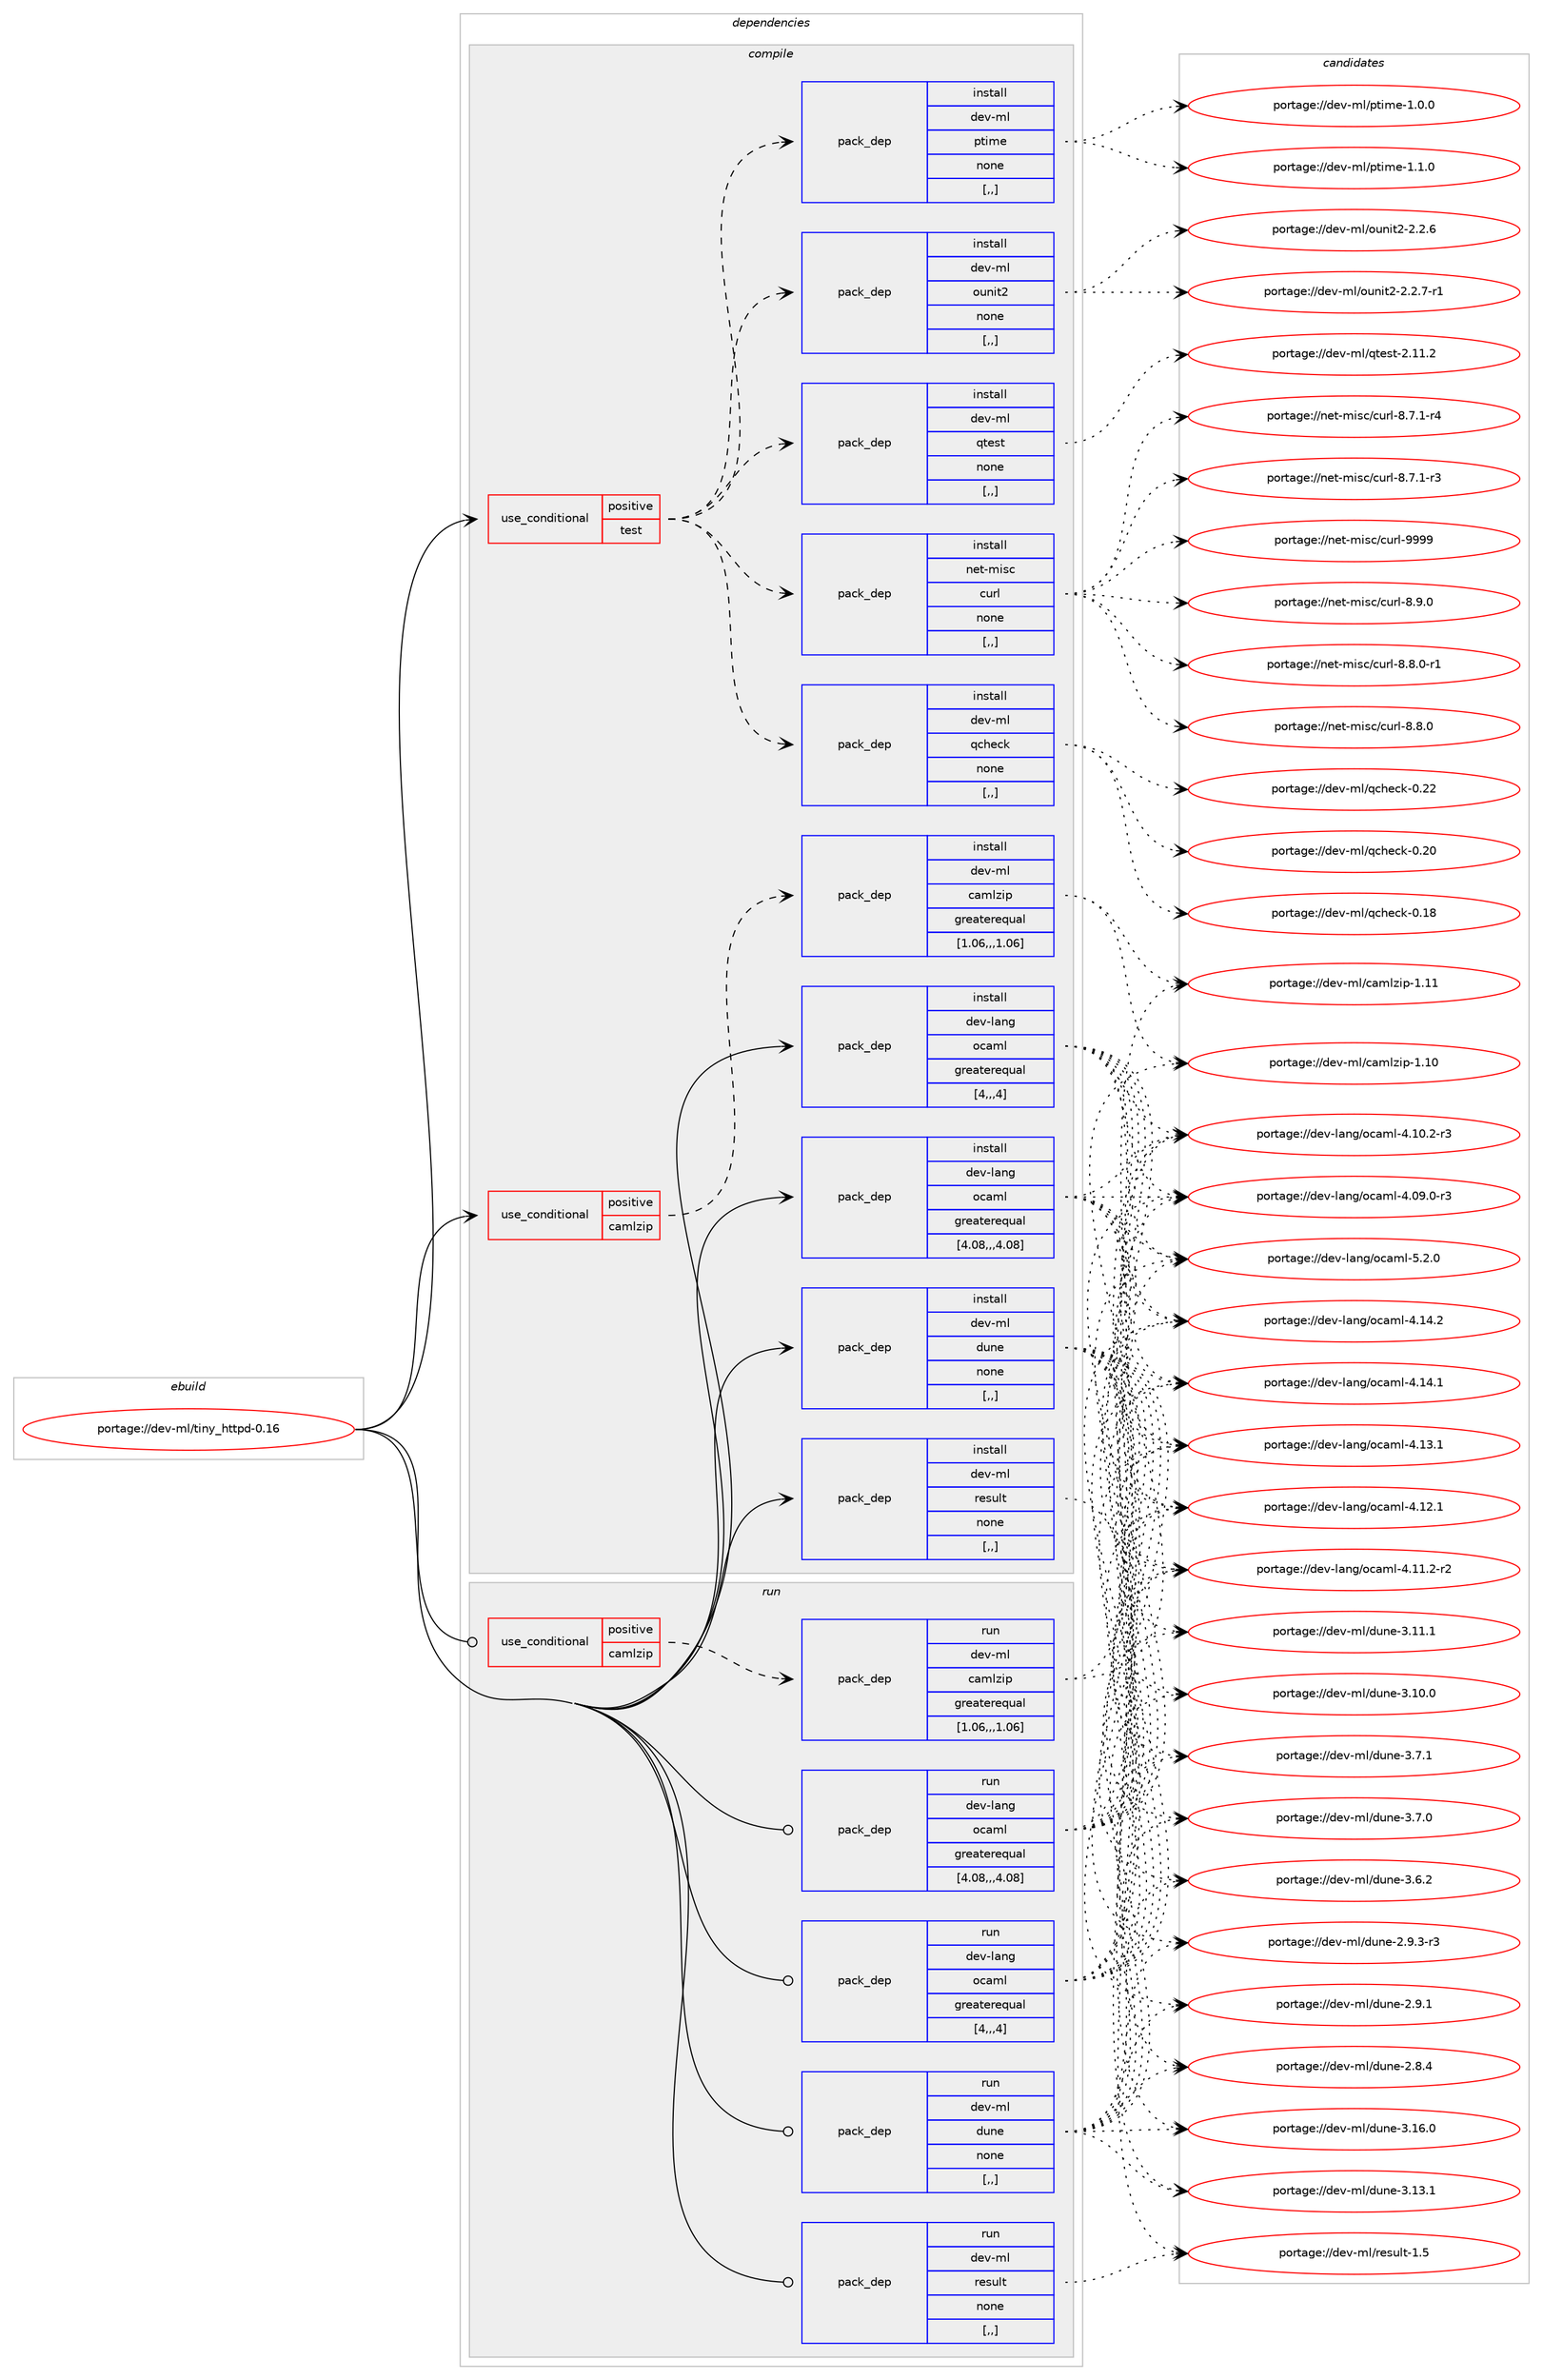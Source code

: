 digraph prolog {

# *************
# Graph options
# *************

newrank=true;
concentrate=true;
compound=true;
graph [rankdir=LR,fontname=Helvetica,fontsize=10,ranksep=1.5];#, ranksep=2.5, nodesep=0.2];
edge  [arrowhead=vee];
node  [fontname=Helvetica,fontsize=10];

# **********
# The ebuild
# **********

subgraph cluster_leftcol {
color=gray;
label=<<i>ebuild</i>>;
id [label="portage://dev-ml/tiny_httpd-0.16", color=red, width=4, href="../dev-ml/tiny_httpd-0.16.svg"];
}

# ****************
# The dependencies
# ****************

subgraph cluster_midcol {
color=gray;
label=<<i>dependencies</i>>;
subgraph cluster_compile {
fillcolor="#eeeeee";
style=filled;
label=<<i>compile</i>>;
subgraph cond29779 {
dependency125363 [label=<<TABLE BORDER="0" CELLBORDER="1" CELLSPACING="0" CELLPADDING="4"><TR><TD ROWSPAN="3" CELLPADDING="10">use_conditional</TD></TR><TR><TD>positive</TD></TR><TR><TD>camlzip</TD></TR></TABLE>>, shape=none, color=red];
subgraph pack94383 {
dependency125364 [label=<<TABLE BORDER="0" CELLBORDER="1" CELLSPACING="0" CELLPADDING="4" WIDTH="220"><TR><TD ROWSPAN="6" CELLPADDING="30">pack_dep</TD></TR><TR><TD WIDTH="110">install</TD></TR><TR><TD>dev-ml</TD></TR><TR><TD>camlzip</TD></TR><TR><TD>greaterequal</TD></TR><TR><TD>[1.06,,,1.06]</TD></TR></TABLE>>, shape=none, color=blue];
}
dependency125363:e -> dependency125364:w [weight=20,style="dashed",arrowhead="vee"];
}
id:e -> dependency125363:w [weight=20,style="solid",arrowhead="vee"];
subgraph cond29780 {
dependency125365 [label=<<TABLE BORDER="0" CELLBORDER="1" CELLSPACING="0" CELLPADDING="4"><TR><TD ROWSPAN="3" CELLPADDING="10">use_conditional</TD></TR><TR><TD>positive</TD></TR><TR><TD>test</TD></TR></TABLE>>, shape=none, color=red];
subgraph pack94384 {
dependency125366 [label=<<TABLE BORDER="0" CELLBORDER="1" CELLSPACING="0" CELLPADDING="4" WIDTH="220"><TR><TD ROWSPAN="6" CELLPADDING="30">pack_dep</TD></TR><TR><TD WIDTH="110">install</TD></TR><TR><TD>dev-ml</TD></TR><TR><TD>qtest</TD></TR><TR><TD>none</TD></TR><TR><TD>[,,]</TD></TR></TABLE>>, shape=none, color=blue];
}
dependency125365:e -> dependency125366:w [weight=20,style="dashed",arrowhead="vee"];
subgraph pack94385 {
dependency125367 [label=<<TABLE BORDER="0" CELLBORDER="1" CELLSPACING="0" CELLPADDING="4" WIDTH="220"><TR><TD ROWSPAN="6" CELLPADDING="30">pack_dep</TD></TR><TR><TD WIDTH="110">install</TD></TR><TR><TD>dev-ml</TD></TR><TR><TD>ounit2</TD></TR><TR><TD>none</TD></TR><TR><TD>[,,]</TD></TR></TABLE>>, shape=none, color=blue];
}
dependency125365:e -> dependency125367:w [weight=20,style="dashed",arrowhead="vee"];
subgraph pack94386 {
dependency125368 [label=<<TABLE BORDER="0" CELLBORDER="1" CELLSPACING="0" CELLPADDING="4" WIDTH="220"><TR><TD ROWSPAN="6" CELLPADDING="30">pack_dep</TD></TR><TR><TD WIDTH="110">install</TD></TR><TR><TD>dev-ml</TD></TR><TR><TD>ptime</TD></TR><TR><TD>none</TD></TR><TR><TD>[,,]</TD></TR></TABLE>>, shape=none, color=blue];
}
dependency125365:e -> dependency125368:w [weight=20,style="dashed",arrowhead="vee"];
subgraph pack94387 {
dependency125369 [label=<<TABLE BORDER="0" CELLBORDER="1" CELLSPACING="0" CELLPADDING="4" WIDTH="220"><TR><TD ROWSPAN="6" CELLPADDING="30">pack_dep</TD></TR><TR><TD WIDTH="110">install</TD></TR><TR><TD>dev-ml</TD></TR><TR><TD>qcheck</TD></TR><TR><TD>none</TD></TR><TR><TD>[,,]</TD></TR></TABLE>>, shape=none, color=blue];
}
dependency125365:e -> dependency125369:w [weight=20,style="dashed",arrowhead="vee"];
subgraph pack94388 {
dependency125370 [label=<<TABLE BORDER="0" CELLBORDER="1" CELLSPACING="0" CELLPADDING="4" WIDTH="220"><TR><TD ROWSPAN="6" CELLPADDING="30">pack_dep</TD></TR><TR><TD WIDTH="110">install</TD></TR><TR><TD>net-misc</TD></TR><TR><TD>curl</TD></TR><TR><TD>none</TD></TR><TR><TD>[,,]</TD></TR></TABLE>>, shape=none, color=blue];
}
dependency125365:e -> dependency125370:w [weight=20,style="dashed",arrowhead="vee"];
}
id:e -> dependency125365:w [weight=20,style="solid",arrowhead="vee"];
subgraph pack94389 {
dependency125371 [label=<<TABLE BORDER="0" CELLBORDER="1" CELLSPACING="0" CELLPADDING="4" WIDTH="220"><TR><TD ROWSPAN="6" CELLPADDING="30">pack_dep</TD></TR><TR><TD WIDTH="110">install</TD></TR><TR><TD>dev-lang</TD></TR><TR><TD>ocaml</TD></TR><TR><TD>greaterequal</TD></TR><TR><TD>[4,,,4]</TD></TR></TABLE>>, shape=none, color=blue];
}
id:e -> dependency125371:w [weight=20,style="solid",arrowhead="vee"];
subgraph pack94390 {
dependency125372 [label=<<TABLE BORDER="0" CELLBORDER="1" CELLSPACING="0" CELLPADDING="4" WIDTH="220"><TR><TD ROWSPAN="6" CELLPADDING="30">pack_dep</TD></TR><TR><TD WIDTH="110">install</TD></TR><TR><TD>dev-lang</TD></TR><TR><TD>ocaml</TD></TR><TR><TD>greaterequal</TD></TR><TR><TD>[4.08,,,4.08]</TD></TR></TABLE>>, shape=none, color=blue];
}
id:e -> dependency125372:w [weight=20,style="solid",arrowhead="vee"];
subgraph pack94391 {
dependency125373 [label=<<TABLE BORDER="0" CELLBORDER="1" CELLSPACING="0" CELLPADDING="4" WIDTH="220"><TR><TD ROWSPAN="6" CELLPADDING="30">pack_dep</TD></TR><TR><TD WIDTH="110">install</TD></TR><TR><TD>dev-ml</TD></TR><TR><TD>dune</TD></TR><TR><TD>none</TD></TR><TR><TD>[,,]</TD></TR></TABLE>>, shape=none, color=blue];
}
id:e -> dependency125373:w [weight=20,style="solid",arrowhead="vee"];
subgraph pack94392 {
dependency125374 [label=<<TABLE BORDER="0" CELLBORDER="1" CELLSPACING="0" CELLPADDING="4" WIDTH="220"><TR><TD ROWSPAN="6" CELLPADDING="30">pack_dep</TD></TR><TR><TD WIDTH="110">install</TD></TR><TR><TD>dev-ml</TD></TR><TR><TD>result</TD></TR><TR><TD>none</TD></TR><TR><TD>[,,]</TD></TR></TABLE>>, shape=none, color=blue];
}
id:e -> dependency125374:w [weight=20,style="solid",arrowhead="vee"];
}
subgraph cluster_compileandrun {
fillcolor="#eeeeee";
style=filled;
label=<<i>compile and run</i>>;
}
subgraph cluster_run {
fillcolor="#eeeeee";
style=filled;
label=<<i>run</i>>;
subgraph cond29781 {
dependency125375 [label=<<TABLE BORDER="0" CELLBORDER="1" CELLSPACING="0" CELLPADDING="4"><TR><TD ROWSPAN="3" CELLPADDING="10">use_conditional</TD></TR><TR><TD>positive</TD></TR><TR><TD>camlzip</TD></TR></TABLE>>, shape=none, color=red];
subgraph pack94393 {
dependency125376 [label=<<TABLE BORDER="0" CELLBORDER="1" CELLSPACING="0" CELLPADDING="4" WIDTH="220"><TR><TD ROWSPAN="6" CELLPADDING="30">pack_dep</TD></TR><TR><TD WIDTH="110">run</TD></TR><TR><TD>dev-ml</TD></TR><TR><TD>camlzip</TD></TR><TR><TD>greaterequal</TD></TR><TR><TD>[1.06,,,1.06]</TD></TR></TABLE>>, shape=none, color=blue];
}
dependency125375:e -> dependency125376:w [weight=20,style="dashed",arrowhead="vee"];
}
id:e -> dependency125375:w [weight=20,style="solid",arrowhead="odot"];
subgraph pack94394 {
dependency125377 [label=<<TABLE BORDER="0" CELLBORDER="1" CELLSPACING="0" CELLPADDING="4" WIDTH="220"><TR><TD ROWSPAN="6" CELLPADDING="30">pack_dep</TD></TR><TR><TD WIDTH="110">run</TD></TR><TR><TD>dev-lang</TD></TR><TR><TD>ocaml</TD></TR><TR><TD>greaterequal</TD></TR><TR><TD>[4,,,4]</TD></TR></TABLE>>, shape=none, color=blue];
}
id:e -> dependency125377:w [weight=20,style="solid",arrowhead="odot"];
subgraph pack94395 {
dependency125378 [label=<<TABLE BORDER="0" CELLBORDER="1" CELLSPACING="0" CELLPADDING="4" WIDTH="220"><TR><TD ROWSPAN="6" CELLPADDING="30">pack_dep</TD></TR><TR><TD WIDTH="110">run</TD></TR><TR><TD>dev-lang</TD></TR><TR><TD>ocaml</TD></TR><TR><TD>greaterequal</TD></TR><TR><TD>[4.08,,,4.08]</TD></TR></TABLE>>, shape=none, color=blue];
}
id:e -> dependency125378:w [weight=20,style="solid",arrowhead="odot"];
subgraph pack94396 {
dependency125379 [label=<<TABLE BORDER="0" CELLBORDER="1" CELLSPACING="0" CELLPADDING="4" WIDTH="220"><TR><TD ROWSPAN="6" CELLPADDING="30">pack_dep</TD></TR><TR><TD WIDTH="110">run</TD></TR><TR><TD>dev-ml</TD></TR><TR><TD>dune</TD></TR><TR><TD>none</TD></TR><TR><TD>[,,]</TD></TR></TABLE>>, shape=none, color=blue];
}
id:e -> dependency125379:w [weight=20,style="solid",arrowhead="odot"];
subgraph pack94397 {
dependency125380 [label=<<TABLE BORDER="0" CELLBORDER="1" CELLSPACING="0" CELLPADDING="4" WIDTH="220"><TR><TD ROWSPAN="6" CELLPADDING="30">pack_dep</TD></TR><TR><TD WIDTH="110">run</TD></TR><TR><TD>dev-ml</TD></TR><TR><TD>result</TD></TR><TR><TD>none</TD></TR><TR><TD>[,,]</TD></TR></TABLE>>, shape=none, color=blue];
}
id:e -> dependency125380:w [weight=20,style="solid",arrowhead="odot"];
}
}

# **************
# The candidates
# **************

subgraph cluster_choices {
rank=same;
color=gray;
label=<<i>candidates</i>>;

subgraph choice94383 {
color=black;
nodesep=1;
choice100101118451091084799971091081221051124549464949 [label="portage://dev-ml/camlzip-1.11", color=red, width=4,href="../dev-ml/camlzip-1.11.svg"];
choice100101118451091084799971091081221051124549464948 [label="portage://dev-ml/camlzip-1.10", color=red, width=4,href="../dev-ml/camlzip-1.10.svg"];
dependency125364:e -> choice100101118451091084799971091081221051124549464949:w [style=dotted,weight="100"];
dependency125364:e -> choice100101118451091084799971091081221051124549464948:w [style=dotted,weight="100"];
}
subgraph choice94384 {
color=black;
nodesep=1;
choice100101118451091084711311610111511645504649494650 [label="portage://dev-ml/qtest-2.11.2", color=red, width=4,href="../dev-ml/qtest-2.11.2.svg"];
dependency125366:e -> choice100101118451091084711311610111511645504649494650:w [style=dotted,weight="100"];
}
subgraph choice94385 {
color=black;
nodesep=1;
choice1001011184510910847111117110105116504550465046554511449 [label="portage://dev-ml/ounit2-2.2.7-r1", color=red, width=4,href="../dev-ml/ounit2-2.2.7-r1.svg"];
choice100101118451091084711111711010511650455046504654 [label="portage://dev-ml/ounit2-2.2.6", color=red, width=4,href="../dev-ml/ounit2-2.2.6.svg"];
dependency125367:e -> choice1001011184510910847111117110105116504550465046554511449:w [style=dotted,weight="100"];
dependency125367:e -> choice100101118451091084711111711010511650455046504654:w [style=dotted,weight="100"];
}
subgraph choice94386 {
color=black;
nodesep=1;
choice1001011184510910847112116105109101454946494648 [label="portage://dev-ml/ptime-1.1.0", color=red, width=4,href="../dev-ml/ptime-1.1.0.svg"];
choice1001011184510910847112116105109101454946484648 [label="portage://dev-ml/ptime-1.0.0", color=red, width=4,href="../dev-ml/ptime-1.0.0.svg"];
dependency125368:e -> choice1001011184510910847112116105109101454946494648:w [style=dotted,weight="100"];
dependency125368:e -> choice1001011184510910847112116105109101454946484648:w [style=dotted,weight="100"];
}
subgraph choice94387 {
color=black;
nodesep=1;
choice100101118451091084711399104101991074548465050 [label="portage://dev-ml/qcheck-0.22", color=red, width=4,href="../dev-ml/qcheck-0.22.svg"];
choice100101118451091084711399104101991074548465048 [label="portage://dev-ml/qcheck-0.20", color=red, width=4,href="../dev-ml/qcheck-0.20.svg"];
choice100101118451091084711399104101991074548464956 [label="portage://dev-ml/qcheck-0.18", color=red, width=4,href="../dev-ml/qcheck-0.18.svg"];
dependency125369:e -> choice100101118451091084711399104101991074548465050:w [style=dotted,weight="100"];
dependency125369:e -> choice100101118451091084711399104101991074548465048:w [style=dotted,weight="100"];
dependency125369:e -> choice100101118451091084711399104101991074548464956:w [style=dotted,weight="100"];
}
subgraph choice94388 {
color=black;
nodesep=1;
choice110101116451091051159947991171141084557575757 [label="portage://net-misc/curl-9999", color=red, width=4,href="../net-misc/curl-9999.svg"];
choice11010111645109105115994799117114108455646574648 [label="portage://net-misc/curl-8.9.0", color=red, width=4,href="../net-misc/curl-8.9.0.svg"];
choice110101116451091051159947991171141084556465646484511449 [label="portage://net-misc/curl-8.8.0-r1", color=red, width=4,href="../net-misc/curl-8.8.0-r1.svg"];
choice11010111645109105115994799117114108455646564648 [label="portage://net-misc/curl-8.8.0", color=red, width=4,href="../net-misc/curl-8.8.0.svg"];
choice110101116451091051159947991171141084556465546494511452 [label="portage://net-misc/curl-8.7.1-r4", color=red, width=4,href="../net-misc/curl-8.7.1-r4.svg"];
choice110101116451091051159947991171141084556465546494511451 [label="portage://net-misc/curl-8.7.1-r3", color=red, width=4,href="../net-misc/curl-8.7.1-r3.svg"];
dependency125370:e -> choice110101116451091051159947991171141084557575757:w [style=dotted,weight="100"];
dependency125370:e -> choice11010111645109105115994799117114108455646574648:w [style=dotted,weight="100"];
dependency125370:e -> choice110101116451091051159947991171141084556465646484511449:w [style=dotted,weight="100"];
dependency125370:e -> choice11010111645109105115994799117114108455646564648:w [style=dotted,weight="100"];
dependency125370:e -> choice110101116451091051159947991171141084556465546494511452:w [style=dotted,weight="100"];
dependency125370:e -> choice110101116451091051159947991171141084556465546494511451:w [style=dotted,weight="100"];
}
subgraph choice94389 {
color=black;
nodesep=1;
choice1001011184510897110103471119997109108455346504648 [label="portage://dev-lang/ocaml-5.2.0", color=red, width=4,href="../dev-lang/ocaml-5.2.0.svg"];
choice100101118451089711010347111999710910845524649524650 [label="portage://dev-lang/ocaml-4.14.2", color=red, width=4,href="../dev-lang/ocaml-4.14.2.svg"];
choice100101118451089711010347111999710910845524649524649 [label="portage://dev-lang/ocaml-4.14.1", color=red, width=4,href="../dev-lang/ocaml-4.14.1.svg"];
choice100101118451089711010347111999710910845524649514649 [label="portage://dev-lang/ocaml-4.13.1", color=red, width=4,href="../dev-lang/ocaml-4.13.1.svg"];
choice100101118451089711010347111999710910845524649504649 [label="portage://dev-lang/ocaml-4.12.1", color=red, width=4,href="../dev-lang/ocaml-4.12.1.svg"];
choice1001011184510897110103471119997109108455246494946504511450 [label="portage://dev-lang/ocaml-4.11.2-r2", color=red, width=4,href="../dev-lang/ocaml-4.11.2-r2.svg"];
choice1001011184510897110103471119997109108455246494846504511451 [label="portage://dev-lang/ocaml-4.10.2-r3", color=red, width=4,href="../dev-lang/ocaml-4.10.2-r3.svg"];
choice1001011184510897110103471119997109108455246485746484511451 [label="portage://dev-lang/ocaml-4.09.0-r3", color=red, width=4,href="../dev-lang/ocaml-4.09.0-r3.svg"];
dependency125371:e -> choice1001011184510897110103471119997109108455346504648:w [style=dotted,weight="100"];
dependency125371:e -> choice100101118451089711010347111999710910845524649524650:w [style=dotted,weight="100"];
dependency125371:e -> choice100101118451089711010347111999710910845524649524649:w [style=dotted,weight="100"];
dependency125371:e -> choice100101118451089711010347111999710910845524649514649:w [style=dotted,weight="100"];
dependency125371:e -> choice100101118451089711010347111999710910845524649504649:w [style=dotted,weight="100"];
dependency125371:e -> choice1001011184510897110103471119997109108455246494946504511450:w [style=dotted,weight="100"];
dependency125371:e -> choice1001011184510897110103471119997109108455246494846504511451:w [style=dotted,weight="100"];
dependency125371:e -> choice1001011184510897110103471119997109108455246485746484511451:w [style=dotted,weight="100"];
}
subgraph choice94390 {
color=black;
nodesep=1;
choice1001011184510897110103471119997109108455346504648 [label="portage://dev-lang/ocaml-5.2.0", color=red, width=4,href="../dev-lang/ocaml-5.2.0.svg"];
choice100101118451089711010347111999710910845524649524650 [label="portage://dev-lang/ocaml-4.14.2", color=red, width=4,href="../dev-lang/ocaml-4.14.2.svg"];
choice100101118451089711010347111999710910845524649524649 [label="portage://dev-lang/ocaml-4.14.1", color=red, width=4,href="../dev-lang/ocaml-4.14.1.svg"];
choice100101118451089711010347111999710910845524649514649 [label="portage://dev-lang/ocaml-4.13.1", color=red, width=4,href="../dev-lang/ocaml-4.13.1.svg"];
choice100101118451089711010347111999710910845524649504649 [label="portage://dev-lang/ocaml-4.12.1", color=red, width=4,href="../dev-lang/ocaml-4.12.1.svg"];
choice1001011184510897110103471119997109108455246494946504511450 [label="portage://dev-lang/ocaml-4.11.2-r2", color=red, width=4,href="../dev-lang/ocaml-4.11.2-r2.svg"];
choice1001011184510897110103471119997109108455246494846504511451 [label="portage://dev-lang/ocaml-4.10.2-r3", color=red, width=4,href="../dev-lang/ocaml-4.10.2-r3.svg"];
choice1001011184510897110103471119997109108455246485746484511451 [label="portage://dev-lang/ocaml-4.09.0-r3", color=red, width=4,href="../dev-lang/ocaml-4.09.0-r3.svg"];
dependency125372:e -> choice1001011184510897110103471119997109108455346504648:w [style=dotted,weight="100"];
dependency125372:e -> choice100101118451089711010347111999710910845524649524650:w [style=dotted,weight="100"];
dependency125372:e -> choice100101118451089711010347111999710910845524649524649:w [style=dotted,weight="100"];
dependency125372:e -> choice100101118451089711010347111999710910845524649514649:w [style=dotted,weight="100"];
dependency125372:e -> choice100101118451089711010347111999710910845524649504649:w [style=dotted,weight="100"];
dependency125372:e -> choice1001011184510897110103471119997109108455246494946504511450:w [style=dotted,weight="100"];
dependency125372:e -> choice1001011184510897110103471119997109108455246494846504511451:w [style=dotted,weight="100"];
dependency125372:e -> choice1001011184510897110103471119997109108455246485746484511451:w [style=dotted,weight="100"];
}
subgraph choice94391 {
color=black;
nodesep=1;
choice100101118451091084710011711010145514649544648 [label="portage://dev-ml/dune-3.16.0", color=red, width=4,href="../dev-ml/dune-3.16.0.svg"];
choice100101118451091084710011711010145514649514649 [label="portage://dev-ml/dune-3.13.1", color=red, width=4,href="../dev-ml/dune-3.13.1.svg"];
choice100101118451091084710011711010145514649494649 [label="portage://dev-ml/dune-3.11.1", color=red, width=4,href="../dev-ml/dune-3.11.1.svg"];
choice100101118451091084710011711010145514649484648 [label="portage://dev-ml/dune-3.10.0", color=red, width=4,href="../dev-ml/dune-3.10.0.svg"];
choice1001011184510910847100117110101455146554649 [label="portage://dev-ml/dune-3.7.1", color=red, width=4,href="../dev-ml/dune-3.7.1.svg"];
choice1001011184510910847100117110101455146554648 [label="portage://dev-ml/dune-3.7.0", color=red, width=4,href="../dev-ml/dune-3.7.0.svg"];
choice1001011184510910847100117110101455146544650 [label="portage://dev-ml/dune-3.6.2", color=red, width=4,href="../dev-ml/dune-3.6.2.svg"];
choice10010111845109108471001171101014550465746514511451 [label="portage://dev-ml/dune-2.9.3-r3", color=red, width=4,href="../dev-ml/dune-2.9.3-r3.svg"];
choice1001011184510910847100117110101455046574649 [label="portage://dev-ml/dune-2.9.1", color=red, width=4,href="../dev-ml/dune-2.9.1.svg"];
choice1001011184510910847100117110101455046564652 [label="portage://dev-ml/dune-2.8.4", color=red, width=4,href="../dev-ml/dune-2.8.4.svg"];
dependency125373:e -> choice100101118451091084710011711010145514649544648:w [style=dotted,weight="100"];
dependency125373:e -> choice100101118451091084710011711010145514649514649:w [style=dotted,weight="100"];
dependency125373:e -> choice100101118451091084710011711010145514649494649:w [style=dotted,weight="100"];
dependency125373:e -> choice100101118451091084710011711010145514649484648:w [style=dotted,weight="100"];
dependency125373:e -> choice1001011184510910847100117110101455146554649:w [style=dotted,weight="100"];
dependency125373:e -> choice1001011184510910847100117110101455146554648:w [style=dotted,weight="100"];
dependency125373:e -> choice1001011184510910847100117110101455146544650:w [style=dotted,weight="100"];
dependency125373:e -> choice10010111845109108471001171101014550465746514511451:w [style=dotted,weight="100"];
dependency125373:e -> choice1001011184510910847100117110101455046574649:w [style=dotted,weight="100"];
dependency125373:e -> choice1001011184510910847100117110101455046564652:w [style=dotted,weight="100"];
}
subgraph choice94392 {
color=black;
nodesep=1;
choice100101118451091084711410111511710811645494653 [label="portage://dev-ml/result-1.5", color=red, width=4,href="../dev-ml/result-1.5.svg"];
dependency125374:e -> choice100101118451091084711410111511710811645494653:w [style=dotted,weight="100"];
}
subgraph choice94393 {
color=black;
nodesep=1;
choice100101118451091084799971091081221051124549464949 [label="portage://dev-ml/camlzip-1.11", color=red, width=4,href="../dev-ml/camlzip-1.11.svg"];
choice100101118451091084799971091081221051124549464948 [label="portage://dev-ml/camlzip-1.10", color=red, width=4,href="../dev-ml/camlzip-1.10.svg"];
dependency125376:e -> choice100101118451091084799971091081221051124549464949:w [style=dotted,weight="100"];
dependency125376:e -> choice100101118451091084799971091081221051124549464948:w [style=dotted,weight="100"];
}
subgraph choice94394 {
color=black;
nodesep=1;
choice1001011184510897110103471119997109108455346504648 [label="portage://dev-lang/ocaml-5.2.0", color=red, width=4,href="../dev-lang/ocaml-5.2.0.svg"];
choice100101118451089711010347111999710910845524649524650 [label="portage://dev-lang/ocaml-4.14.2", color=red, width=4,href="../dev-lang/ocaml-4.14.2.svg"];
choice100101118451089711010347111999710910845524649524649 [label="portage://dev-lang/ocaml-4.14.1", color=red, width=4,href="../dev-lang/ocaml-4.14.1.svg"];
choice100101118451089711010347111999710910845524649514649 [label="portage://dev-lang/ocaml-4.13.1", color=red, width=4,href="../dev-lang/ocaml-4.13.1.svg"];
choice100101118451089711010347111999710910845524649504649 [label="portage://dev-lang/ocaml-4.12.1", color=red, width=4,href="../dev-lang/ocaml-4.12.1.svg"];
choice1001011184510897110103471119997109108455246494946504511450 [label="portage://dev-lang/ocaml-4.11.2-r2", color=red, width=4,href="../dev-lang/ocaml-4.11.2-r2.svg"];
choice1001011184510897110103471119997109108455246494846504511451 [label="portage://dev-lang/ocaml-4.10.2-r3", color=red, width=4,href="../dev-lang/ocaml-4.10.2-r3.svg"];
choice1001011184510897110103471119997109108455246485746484511451 [label="portage://dev-lang/ocaml-4.09.0-r3", color=red, width=4,href="../dev-lang/ocaml-4.09.0-r3.svg"];
dependency125377:e -> choice1001011184510897110103471119997109108455346504648:w [style=dotted,weight="100"];
dependency125377:e -> choice100101118451089711010347111999710910845524649524650:w [style=dotted,weight="100"];
dependency125377:e -> choice100101118451089711010347111999710910845524649524649:w [style=dotted,weight="100"];
dependency125377:e -> choice100101118451089711010347111999710910845524649514649:w [style=dotted,weight="100"];
dependency125377:e -> choice100101118451089711010347111999710910845524649504649:w [style=dotted,weight="100"];
dependency125377:e -> choice1001011184510897110103471119997109108455246494946504511450:w [style=dotted,weight="100"];
dependency125377:e -> choice1001011184510897110103471119997109108455246494846504511451:w [style=dotted,weight="100"];
dependency125377:e -> choice1001011184510897110103471119997109108455246485746484511451:w [style=dotted,weight="100"];
}
subgraph choice94395 {
color=black;
nodesep=1;
choice1001011184510897110103471119997109108455346504648 [label="portage://dev-lang/ocaml-5.2.0", color=red, width=4,href="../dev-lang/ocaml-5.2.0.svg"];
choice100101118451089711010347111999710910845524649524650 [label="portage://dev-lang/ocaml-4.14.2", color=red, width=4,href="../dev-lang/ocaml-4.14.2.svg"];
choice100101118451089711010347111999710910845524649524649 [label="portage://dev-lang/ocaml-4.14.1", color=red, width=4,href="../dev-lang/ocaml-4.14.1.svg"];
choice100101118451089711010347111999710910845524649514649 [label="portage://dev-lang/ocaml-4.13.1", color=red, width=4,href="../dev-lang/ocaml-4.13.1.svg"];
choice100101118451089711010347111999710910845524649504649 [label="portage://dev-lang/ocaml-4.12.1", color=red, width=4,href="../dev-lang/ocaml-4.12.1.svg"];
choice1001011184510897110103471119997109108455246494946504511450 [label="portage://dev-lang/ocaml-4.11.2-r2", color=red, width=4,href="../dev-lang/ocaml-4.11.2-r2.svg"];
choice1001011184510897110103471119997109108455246494846504511451 [label="portage://dev-lang/ocaml-4.10.2-r3", color=red, width=4,href="../dev-lang/ocaml-4.10.2-r3.svg"];
choice1001011184510897110103471119997109108455246485746484511451 [label="portage://dev-lang/ocaml-4.09.0-r3", color=red, width=4,href="../dev-lang/ocaml-4.09.0-r3.svg"];
dependency125378:e -> choice1001011184510897110103471119997109108455346504648:w [style=dotted,weight="100"];
dependency125378:e -> choice100101118451089711010347111999710910845524649524650:w [style=dotted,weight="100"];
dependency125378:e -> choice100101118451089711010347111999710910845524649524649:w [style=dotted,weight="100"];
dependency125378:e -> choice100101118451089711010347111999710910845524649514649:w [style=dotted,weight="100"];
dependency125378:e -> choice100101118451089711010347111999710910845524649504649:w [style=dotted,weight="100"];
dependency125378:e -> choice1001011184510897110103471119997109108455246494946504511450:w [style=dotted,weight="100"];
dependency125378:e -> choice1001011184510897110103471119997109108455246494846504511451:w [style=dotted,weight="100"];
dependency125378:e -> choice1001011184510897110103471119997109108455246485746484511451:w [style=dotted,weight="100"];
}
subgraph choice94396 {
color=black;
nodesep=1;
choice100101118451091084710011711010145514649544648 [label="portage://dev-ml/dune-3.16.0", color=red, width=4,href="../dev-ml/dune-3.16.0.svg"];
choice100101118451091084710011711010145514649514649 [label="portage://dev-ml/dune-3.13.1", color=red, width=4,href="../dev-ml/dune-3.13.1.svg"];
choice100101118451091084710011711010145514649494649 [label="portage://dev-ml/dune-3.11.1", color=red, width=4,href="../dev-ml/dune-3.11.1.svg"];
choice100101118451091084710011711010145514649484648 [label="portage://dev-ml/dune-3.10.0", color=red, width=4,href="../dev-ml/dune-3.10.0.svg"];
choice1001011184510910847100117110101455146554649 [label="portage://dev-ml/dune-3.7.1", color=red, width=4,href="../dev-ml/dune-3.7.1.svg"];
choice1001011184510910847100117110101455146554648 [label="portage://dev-ml/dune-3.7.0", color=red, width=4,href="../dev-ml/dune-3.7.0.svg"];
choice1001011184510910847100117110101455146544650 [label="portage://dev-ml/dune-3.6.2", color=red, width=4,href="../dev-ml/dune-3.6.2.svg"];
choice10010111845109108471001171101014550465746514511451 [label="portage://dev-ml/dune-2.9.3-r3", color=red, width=4,href="../dev-ml/dune-2.9.3-r3.svg"];
choice1001011184510910847100117110101455046574649 [label="portage://dev-ml/dune-2.9.1", color=red, width=4,href="../dev-ml/dune-2.9.1.svg"];
choice1001011184510910847100117110101455046564652 [label="portage://dev-ml/dune-2.8.4", color=red, width=4,href="../dev-ml/dune-2.8.4.svg"];
dependency125379:e -> choice100101118451091084710011711010145514649544648:w [style=dotted,weight="100"];
dependency125379:e -> choice100101118451091084710011711010145514649514649:w [style=dotted,weight="100"];
dependency125379:e -> choice100101118451091084710011711010145514649494649:w [style=dotted,weight="100"];
dependency125379:e -> choice100101118451091084710011711010145514649484648:w [style=dotted,weight="100"];
dependency125379:e -> choice1001011184510910847100117110101455146554649:w [style=dotted,weight="100"];
dependency125379:e -> choice1001011184510910847100117110101455146554648:w [style=dotted,weight="100"];
dependency125379:e -> choice1001011184510910847100117110101455146544650:w [style=dotted,weight="100"];
dependency125379:e -> choice10010111845109108471001171101014550465746514511451:w [style=dotted,weight="100"];
dependency125379:e -> choice1001011184510910847100117110101455046574649:w [style=dotted,weight="100"];
dependency125379:e -> choice1001011184510910847100117110101455046564652:w [style=dotted,weight="100"];
}
subgraph choice94397 {
color=black;
nodesep=1;
choice100101118451091084711410111511710811645494653 [label="portage://dev-ml/result-1.5", color=red, width=4,href="../dev-ml/result-1.5.svg"];
dependency125380:e -> choice100101118451091084711410111511710811645494653:w [style=dotted,weight="100"];
}
}

}
